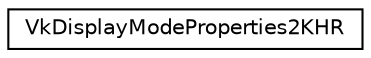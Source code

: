 digraph "Graphical Class Hierarchy"
{
 // LATEX_PDF_SIZE
  edge [fontname="Helvetica",fontsize="10",labelfontname="Helvetica",labelfontsize="10"];
  node [fontname="Helvetica",fontsize="10",shape=record];
  rankdir="LR";
  Node0 [label="VkDisplayModeProperties2KHR",height=0.2,width=0.4,color="black", fillcolor="white", style="filled",URL="$d3/d42/structVkDisplayModeProperties2KHR.html",tooltip=" "];
}
